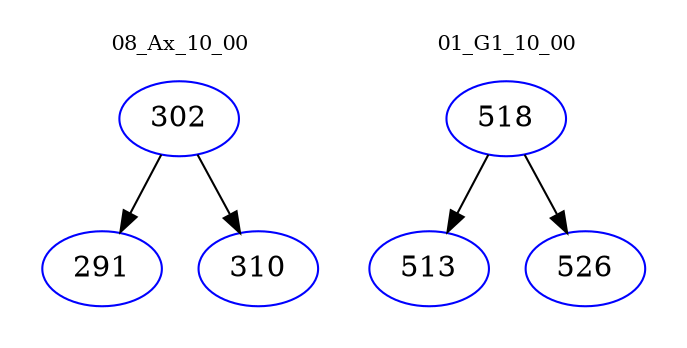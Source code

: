 digraph{
subgraph cluster_0 {
color = white
label = "08_Ax_10_00";
fontsize=10;
T0_302 [label="302", color="blue"]
T0_302 -> T0_291 [color="black"]
T0_291 [label="291", color="blue"]
T0_302 -> T0_310 [color="black"]
T0_310 [label="310", color="blue"]
}
subgraph cluster_1 {
color = white
label = "01_G1_10_00";
fontsize=10;
T1_518 [label="518", color="blue"]
T1_518 -> T1_513 [color="black"]
T1_513 [label="513", color="blue"]
T1_518 -> T1_526 [color="black"]
T1_526 [label="526", color="blue"]
}
}

